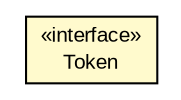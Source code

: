 #!/usr/local/bin/dot
#
# Class diagram 
# Generated by UMLGraph version 5.1 (http://www.umlgraph.org/)
#

digraph G {
	edge [fontname="arial",fontsize=10,labelfontname="arial",labelfontsize=10];
	node [fontname="arial",fontsize=10,shape=plaintext];
	nodesep=0.25;
	ranksep=0.5;
	// io.nextweb.nodes.Token
	c9753 [label=<<table title="io.nextweb.nodes.Token" border="0" cellborder="1" cellspacing="0" cellpadding="2" port="p" bgcolor="lemonChiffon" href="./Token.html">
		<tr><td><table border="0" cellspacing="0" cellpadding="1">
<tr><td align="center" balign="center"> &#171;interface&#187; </td></tr>
<tr><td align="center" balign="center"> Token </td></tr>
		</table></td></tr>
		</table>>, fontname="arial", fontcolor="black", fontsize=10.0];
}

